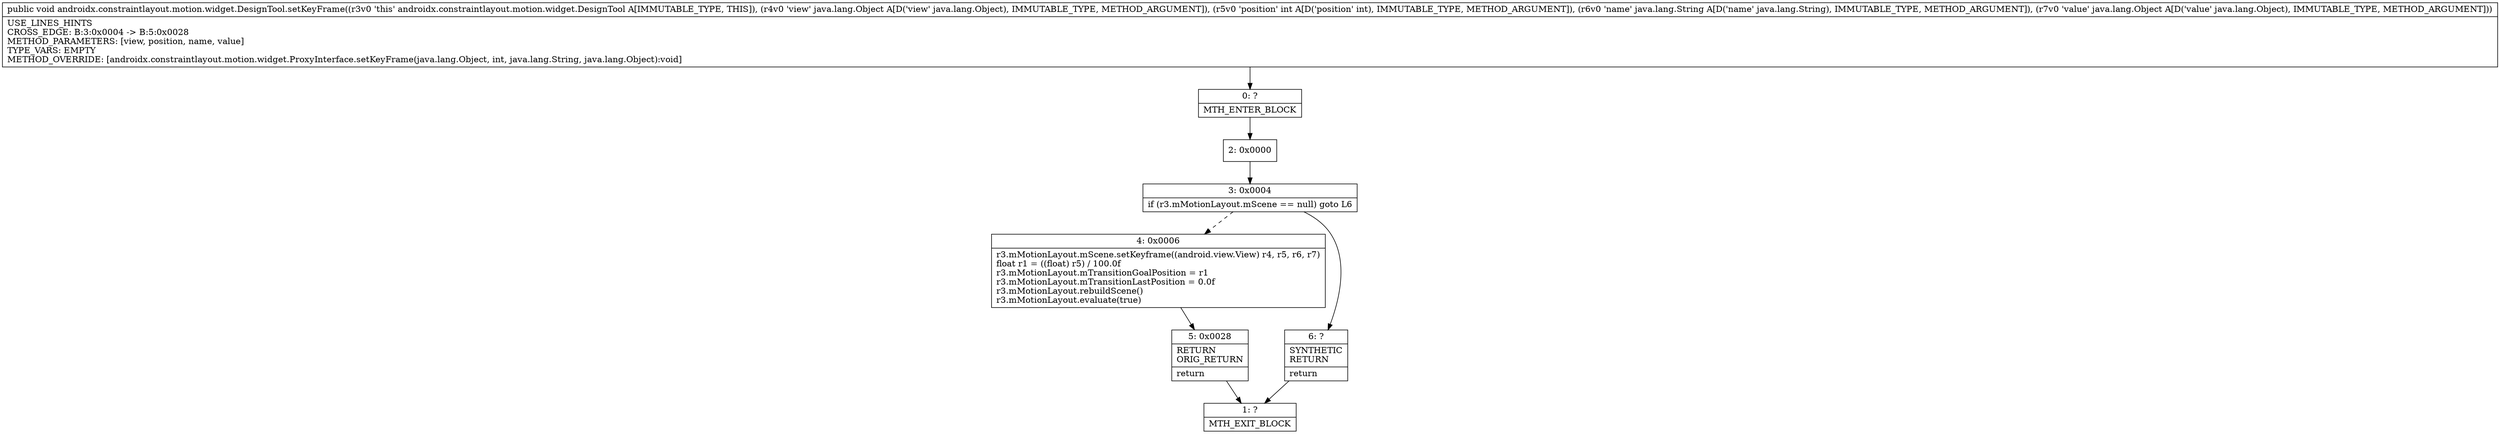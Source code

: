 digraph "CFG forandroidx.constraintlayout.motion.widget.DesignTool.setKeyFrame(Ljava\/lang\/Object;ILjava\/lang\/String;Ljava\/lang\/Object;)V" {
Node_0 [shape=record,label="{0\:\ ?|MTH_ENTER_BLOCK\l}"];
Node_2 [shape=record,label="{2\:\ 0x0000}"];
Node_3 [shape=record,label="{3\:\ 0x0004|if (r3.mMotionLayout.mScene == null) goto L6\l}"];
Node_4 [shape=record,label="{4\:\ 0x0006|r3.mMotionLayout.mScene.setKeyframe((android.view.View) r4, r5, r6, r7)\lfloat r1 = ((float) r5) \/ 100.0f\lr3.mMotionLayout.mTransitionGoalPosition = r1\lr3.mMotionLayout.mTransitionLastPosition = 0.0f\lr3.mMotionLayout.rebuildScene()\lr3.mMotionLayout.evaluate(true)\l}"];
Node_5 [shape=record,label="{5\:\ 0x0028|RETURN\lORIG_RETURN\l|return\l}"];
Node_1 [shape=record,label="{1\:\ ?|MTH_EXIT_BLOCK\l}"];
Node_6 [shape=record,label="{6\:\ ?|SYNTHETIC\lRETURN\l|return\l}"];
MethodNode[shape=record,label="{public void androidx.constraintlayout.motion.widget.DesignTool.setKeyFrame((r3v0 'this' androidx.constraintlayout.motion.widget.DesignTool A[IMMUTABLE_TYPE, THIS]), (r4v0 'view' java.lang.Object A[D('view' java.lang.Object), IMMUTABLE_TYPE, METHOD_ARGUMENT]), (r5v0 'position' int A[D('position' int), IMMUTABLE_TYPE, METHOD_ARGUMENT]), (r6v0 'name' java.lang.String A[D('name' java.lang.String), IMMUTABLE_TYPE, METHOD_ARGUMENT]), (r7v0 'value' java.lang.Object A[D('value' java.lang.Object), IMMUTABLE_TYPE, METHOD_ARGUMENT]))  | USE_LINES_HINTS\lCROSS_EDGE: B:3:0x0004 \-\> B:5:0x0028\lMETHOD_PARAMETERS: [view, position, name, value]\lTYPE_VARS: EMPTY\lMETHOD_OVERRIDE: [androidx.constraintlayout.motion.widget.ProxyInterface.setKeyFrame(java.lang.Object, int, java.lang.String, java.lang.Object):void]\l}"];
MethodNode -> Node_0;Node_0 -> Node_2;
Node_2 -> Node_3;
Node_3 -> Node_4[style=dashed];
Node_3 -> Node_6;
Node_4 -> Node_5;
Node_5 -> Node_1;
Node_6 -> Node_1;
}

